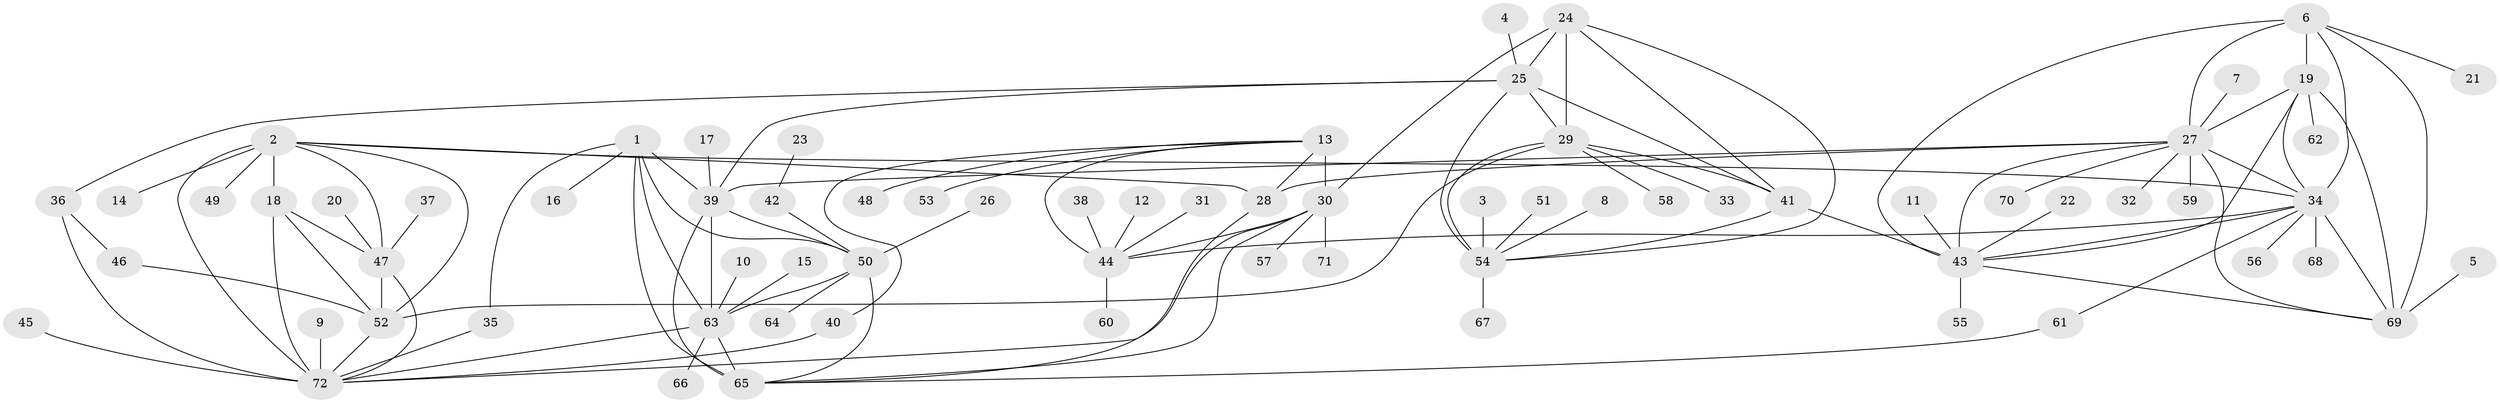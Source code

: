 // original degree distribution, {7: 0.06293706293706294, 12: 0.02097902097902098, 13: 0.013986013986013986, 9: 0.055944055944055944, 14: 0.006993006993006993, 8: 0.027972027972027972, 11: 0.02097902097902098, 6: 0.013986013986013986, 15: 0.006993006993006993, 10: 0.013986013986013986, 4: 0.013986013986013986, 1: 0.6153846153846154, 2: 0.09090909090909091, 3: 0.027972027972027972, 5: 0.006993006993006993}
// Generated by graph-tools (version 1.1) at 2025/02/03/09/25 03:02:52]
// undirected, 72 vertices, 114 edges
graph export_dot {
graph [start="1"]
  node [color=gray90,style=filled];
  1;
  2;
  3;
  4;
  5;
  6;
  7;
  8;
  9;
  10;
  11;
  12;
  13;
  14;
  15;
  16;
  17;
  18;
  19;
  20;
  21;
  22;
  23;
  24;
  25;
  26;
  27;
  28;
  29;
  30;
  31;
  32;
  33;
  34;
  35;
  36;
  37;
  38;
  39;
  40;
  41;
  42;
  43;
  44;
  45;
  46;
  47;
  48;
  49;
  50;
  51;
  52;
  53;
  54;
  55;
  56;
  57;
  58;
  59;
  60;
  61;
  62;
  63;
  64;
  65;
  66;
  67;
  68;
  69;
  70;
  71;
  72;
  1 -- 16 [weight=1.0];
  1 -- 35 [weight=1.0];
  1 -- 39 [weight=4.0];
  1 -- 50 [weight=2.0];
  1 -- 63 [weight=2.0];
  1 -- 65 [weight=2.0];
  2 -- 14 [weight=1.0];
  2 -- 18 [weight=4.0];
  2 -- 28 [weight=1.0];
  2 -- 34 [weight=1.0];
  2 -- 47 [weight=2.0];
  2 -- 49 [weight=1.0];
  2 -- 52 [weight=2.0];
  2 -- 72 [weight=2.0];
  3 -- 54 [weight=1.0];
  4 -- 25 [weight=1.0];
  5 -- 69 [weight=1.0];
  6 -- 19 [weight=2.0];
  6 -- 21 [weight=1.0];
  6 -- 27 [weight=2.0];
  6 -- 34 [weight=2.0];
  6 -- 43 [weight=2.0];
  6 -- 69 [weight=2.0];
  7 -- 27 [weight=1.0];
  8 -- 54 [weight=1.0];
  9 -- 72 [weight=1.0];
  10 -- 63 [weight=1.0];
  11 -- 43 [weight=1.0];
  12 -- 44 [weight=1.0];
  13 -- 28 [weight=1.0];
  13 -- 30 [weight=9.0];
  13 -- 40 [weight=1.0];
  13 -- 44 [weight=3.0];
  13 -- 48 [weight=1.0];
  13 -- 53 [weight=1.0];
  15 -- 63 [weight=1.0];
  17 -- 39 [weight=1.0];
  18 -- 47 [weight=2.0];
  18 -- 52 [weight=2.0];
  18 -- 72 [weight=2.0];
  19 -- 27 [weight=1.0];
  19 -- 34 [weight=1.0];
  19 -- 43 [weight=1.0];
  19 -- 62 [weight=1.0];
  19 -- 69 [weight=1.0];
  20 -- 47 [weight=1.0];
  22 -- 43 [weight=1.0];
  23 -- 42 [weight=1.0];
  24 -- 25 [weight=1.0];
  24 -- 29 [weight=3.0];
  24 -- 30 [weight=1.0];
  24 -- 41 [weight=1.0];
  24 -- 54 [weight=1.0];
  25 -- 29 [weight=3.0];
  25 -- 36 [weight=1.0];
  25 -- 39 [weight=1.0];
  25 -- 41 [weight=1.0];
  25 -- 54 [weight=1.0];
  26 -- 50 [weight=1.0];
  27 -- 28 [weight=1.0];
  27 -- 32 [weight=1.0];
  27 -- 34 [weight=1.0];
  27 -- 39 [weight=1.0];
  27 -- 43 [weight=1.0];
  27 -- 59 [weight=1.0];
  27 -- 69 [weight=1.0];
  27 -- 70 [weight=1.0];
  28 -- 65 [weight=1.0];
  29 -- 33 [weight=1.0];
  29 -- 41 [weight=3.0];
  29 -- 52 [weight=1.0];
  29 -- 54 [weight=3.0];
  29 -- 58 [weight=1.0];
  30 -- 44 [weight=3.0];
  30 -- 57 [weight=1.0];
  30 -- 65 [weight=1.0];
  30 -- 71 [weight=1.0];
  30 -- 72 [weight=1.0];
  31 -- 44 [weight=1.0];
  34 -- 43 [weight=1.0];
  34 -- 44 [weight=1.0];
  34 -- 56 [weight=1.0];
  34 -- 61 [weight=1.0];
  34 -- 68 [weight=1.0];
  34 -- 69 [weight=1.0];
  35 -- 72 [weight=1.0];
  36 -- 46 [weight=1.0];
  36 -- 72 [weight=1.0];
  37 -- 47 [weight=1.0];
  38 -- 44 [weight=1.0];
  39 -- 50 [weight=2.0];
  39 -- 63 [weight=2.0];
  39 -- 65 [weight=2.0];
  40 -- 72 [weight=1.0];
  41 -- 43 [weight=1.0];
  41 -- 54 [weight=1.0];
  42 -- 50 [weight=1.0];
  43 -- 55 [weight=1.0];
  43 -- 69 [weight=1.0];
  44 -- 60 [weight=1.0];
  45 -- 72 [weight=1.0];
  46 -- 52 [weight=1.0];
  47 -- 52 [weight=1.0];
  47 -- 72 [weight=1.0];
  50 -- 63 [weight=1.0];
  50 -- 64 [weight=1.0];
  50 -- 65 [weight=1.0];
  51 -- 54 [weight=1.0];
  52 -- 72 [weight=1.0];
  54 -- 67 [weight=1.0];
  61 -- 65 [weight=1.0];
  63 -- 65 [weight=1.0];
  63 -- 66 [weight=1.0];
  63 -- 72 [weight=1.0];
}
